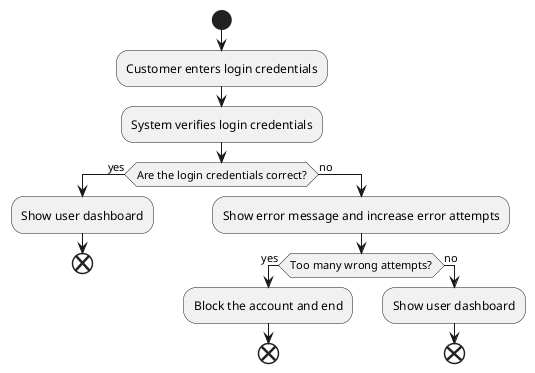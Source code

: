 @startuml Login
|Login|
start
:Customer enters login credentials;
:System verifies login credentials;
if (Are the login credentials correct?) then (yes)
    :Show user dashboard;
    end
else (no)
    :Show error message and increase error attempts;
    if (Too many wrong attempts?) then (yes)
        :Block the account and end;
        end
    else (no)
        :Show user dashboard;
        end
    endif
endif
@enduml
